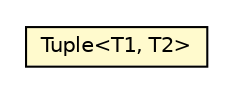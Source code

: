 #!/usr/local/bin/dot
#
# Class diagram 
# Generated by UMLGraph version R5_6-24-gf6e263 (http://www.umlgraph.org/)
#

digraph G {
	edge [fontname="Helvetica",fontsize=10,labelfontname="Helvetica",labelfontsize=10];
	node [fontname="Helvetica",fontsize=10,shape=plaintext];
	nodesep=0.25;
	ranksep=0.5;
	// com.orientechnologies.orient.core.serialization.serializer.record.binary.HelperClasses.Tuple<T1, T2>
	c1043154 [label=<<table title="com.orientechnologies.orient.core.serialization.serializer.record.binary.HelperClasses.Tuple" border="0" cellborder="1" cellspacing="0" cellpadding="2" port="p" bgcolor="lemonChiffon" href="./HelperClasses.Tuple.html">
		<tr><td><table border="0" cellspacing="0" cellpadding="1">
<tr><td align="center" balign="center"> Tuple&lt;T1, T2&gt; </td></tr>
		</table></td></tr>
		</table>>, URL="./HelperClasses.Tuple.html", fontname="Helvetica", fontcolor="black", fontsize=10.0];
}

